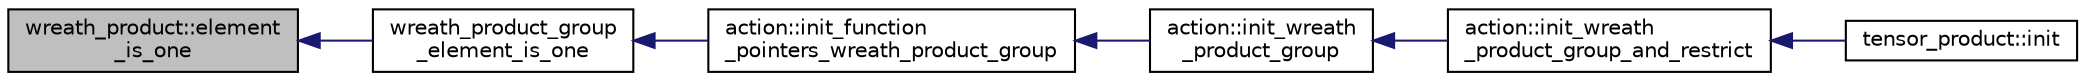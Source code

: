 digraph "wreath_product::element_is_one"
{
  edge [fontname="Helvetica",fontsize="10",labelfontname="Helvetica",labelfontsize="10"];
  node [fontname="Helvetica",fontsize="10",shape=record];
  rankdir="LR";
  Node112 [label="wreath_product::element\l_is_one",height=0.2,width=0.4,color="black", fillcolor="grey75", style="filled", fontcolor="black"];
  Node112 -> Node113 [dir="back",color="midnightblue",fontsize="10",style="solid",fontname="Helvetica"];
  Node113 [label="wreath_product_group\l_element_is_one",height=0.2,width=0.4,color="black", fillcolor="white", style="filled",URL="$da/d12/interface__wreath__product_8_c.html#a43c7566c41aa7a56ee5540885285f926"];
  Node113 -> Node114 [dir="back",color="midnightblue",fontsize="10",style="solid",fontname="Helvetica"];
  Node114 [label="action::init_function\l_pointers_wreath_product_group",height=0.2,width=0.4,color="black", fillcolor="white", style="filled",URL="$d2/d86/classaction.html#a149d3bdc89556d74a4a20597f0cccdc0"];
  Node114 -> Node115 [dir="back",color="midnightblue",fontsize="10",style="solid",fontname="Helvetica"];
  Node115 [label="action::init_wreath\l_product_group",height=0.2,width=0.4,color="black", fillcolor="white", style="filled",URL="$d2/d86/classaction.html#a29d8425b266eff98677406f084ee3f86"];
  Node115 -> Node116 [dir="back",color="midnightblue",fontsize="10",style="solid",fontname="Helvetica"];
  Node116 [label="action::init_wreath\l_product_group_and_restrict",height=0.2,width=0.4,color="black", fillcolor="white", style="filled",URL="$d2/d86/classaction.html#a5ea78557093c987967e7b8162fabbf72"];
  Node116 -> Node117 [dir="back",color="midnightblue",fontsize="10",style="solid",fontname="Helvetica"];
  Node117 [label="tensor_product::init",height=0.2,width=0.4,color="black", fillcolor="white", style="filled",URL="$dd/d3e/classtensor__product.html#a2a8ac905e80dd9bb7339c9506c3521d3"];
}
